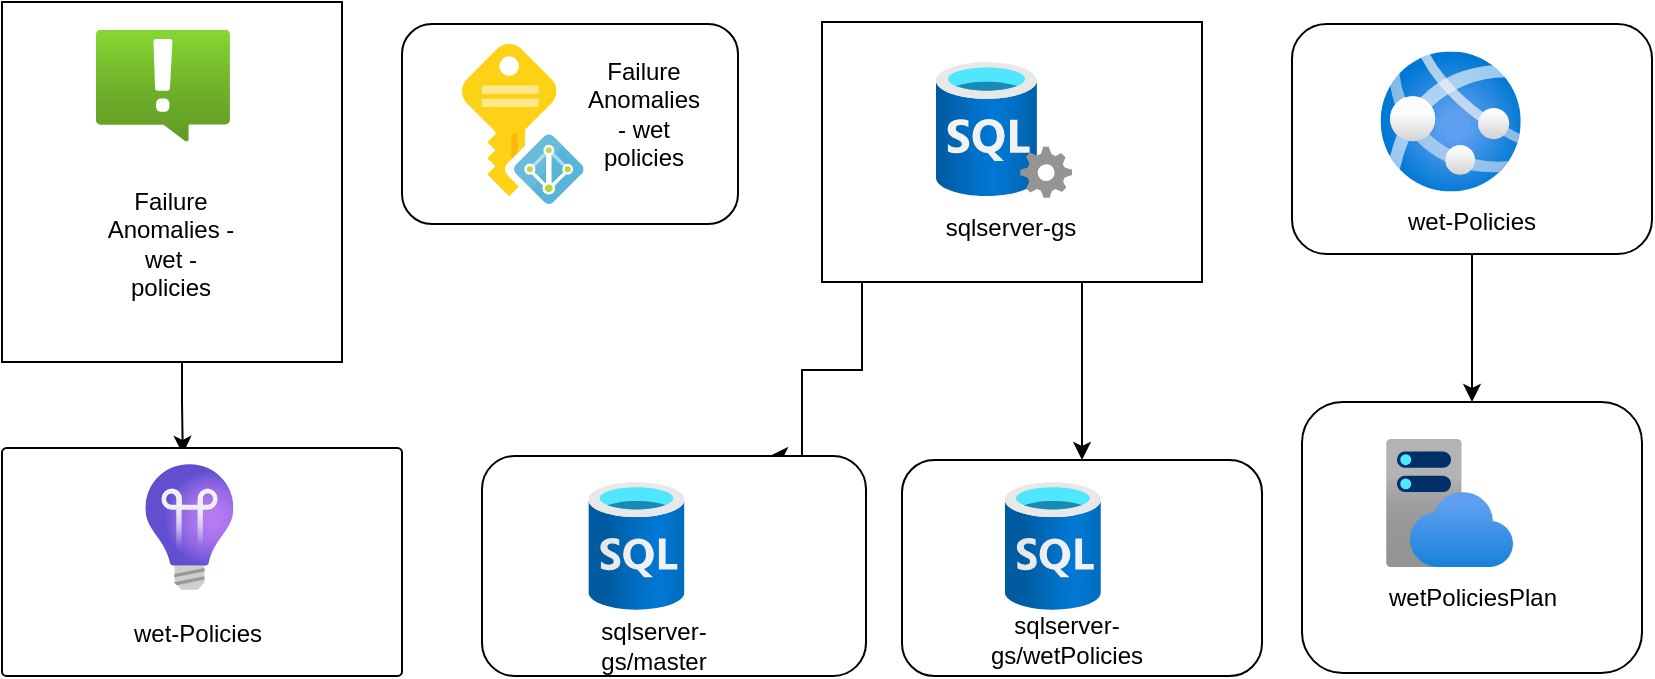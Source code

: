 <mxfile version="24.5.1" type="device">
  <diagram name="Page-1" id="rw448jPGANLNN--yA3nm">
    <mxGraphModel dx="954" dy="581" grid="1" gridSize="10" guides="1" tooltips="1" connect="1" arrows="1" fold="1" page="1" pageScale="1" pageWidth="850" pageHeight="1100" math="0" shadow="0">
      <root>
        <mxCell id="0" />
        <mxCell id="1" parent="0" />
        <mxCell id="_kohJ7C9W051CDHgxzWl-40" style="edgeStyle=orthogonalEdgeStyle;rounded=0;orthogonalLoop=1;jettySize=auto;html=1;entryX=0.5;entryY=0;entryDx=0;entryDy=0;" parent="1" source="_kohJ7C9W051CDHgxzWl-37" target="_kohJ7C9W051CDHgxzWl-39" edge="1">
          <mxGeometry relative="1" as="geometry" />
        </mxCell>
        <mxCell id="_kohJ7C9W051CDHgxzWl-29" style="edgeStyle=orthogonalEdgeStyle;rounded=0;orthogonalLoop=1;jettySize=auto;html=1;entryX=0.75;entryY=0;entryDx=0;entryDy=0;" parent="1" source="_kohJ7C9W051CDHgxzWl-21" target="_kohJ7C9W051CDHgxzWl-22" edge="1">
          <mxGeometry relative="1" as="geometry">
            <Array as="points">
              <mxPoint x="441" y="384" />
              <mxPoint x="411" y="384" />
              <mxPoint x="411" y="427" />
            </Array>
          </mxGeometry>
        </mxCell>
        <mxCell id="_kohJ7C9W051CDHgxzWl-35" style="edgeStyle=orthogonalEdgeStyle;rounded=0;orthogonalLoop=1;jettySize=auto;html=1;" parent="1" source="_kohJ7C9W051CDHgxzWl-33" target="_kohJ7C9W051CDHgxzWl-25" edge="1">
          <mxGeometry relative="1" as="geometry">
            <Array as="points">
              <mxPoint x="551" y="350" />
              <mxPoint x="551" y="350" />
            </Array>
          </mxGeometry>
        </mxCell>
        <mxCell id="_kohJ7C9W051CDHgxzWl-45" style="edgeStyle=orthogonalEdgeStyle;rounded=0;orthogonalLoop=1;jettySize=auto;html=1;entryX=0.452;entryY=0.026;entryDx=0;entryDy=0;entryPerimeter=0;" parent="1" source="_kohJ7C9W051CDHgxzWl-43" target="_kohJ7C9W051CDHgxzWl-36" edge="1">
          <mxGeometry relative="1" as="geometry">
            <Array as="points">
              <mxPoint x="101" y="400" />
              <mxPoint x="101" y="400" />
            </Array>
          </mxGeometry>
        </mxCell>
        <mxCell id="BPaLhdbYx3CyqS7WtSdo-1" value="" style="group" vertex="1" connectable="0" parent="1">
          <mxGeometry x="656" y="211" width="180" height="115" as="geometry" />
        </mxCell>
        <mxCell id="_kohJ7C9W051CDHgxzWl-37" value="" style="rounded=1;whiteSpace=wrap;html=1;" parent="BPaLhdbYx3CyqS7WtSdo-1" vertex="1">
          <mxGeometry width="180" height="115.0" as="geometry" />
        </mxCell>
        <mxCell id="_kohJ7C9W051CDHgxzWl-6" value="" style="image;aspect=fixed;html=1;points=[];align=center;fontSize=12;image=img/lib/azure2/app_services/App_Services.svg;" parent="BPaLhdbYx3CyqS7WtSdo-1" vertex="1">
          <mxGeometry x="44.286" y="13.69" width="70.095" height="70.095" as="geometry" />
        </mxCell>
        <mxCell id="_kohJ7C9W051CDHgxzWl-38" value="wet-Policies" style="text;html=1;align=center;verticalAlign=middle;whiteSpace=wrap;rounded=0;" parent="BPaLhdbYx3CyqS7WtSdo-1" vertex="1">
          <mxGeometry x="47.143" y="82.143" width="85.714" height="32.857" as="geometry" />
        </mxCell>
        <mxCell id="BPaLhdbYx3CyqS7WtSdo-2" value="" style="group" vertex="1" connectable="0" parent="1">
          <mxGeometry x="661" y="400" width="170" height="135.5" as="geometry" />
        </mxCell>
        <mxCell id="_kohJ7C9W051CDHgxzWl-39" value="" style="rounded=1;whiteSpace=wrap;html=1;" parent="BPaLhdbYx3CyqS7WtSdo-2" vertex="1">
          <mxGeometry width="170" height="135.5" as="geometry" />
        </mxCell>
        <mxCell id="_kohJ7C9W051CDHgxzWl-7" value="" style="image;aspect=fixed;html=1;points=[];align=center;fontSize=12;image=img/lib/azure2/app_services/App_Service_Plans.svg;" parent="BPaLhdbYx3CyqS7WtSdo-2" vertex="1">
          <mxGeometry x="41.825" y="18.5" width="64" height="64" as="geometry" />
        </mxCell>
        <mxCell id="_kohJ7C9W051CDHgxzWl-41" value="wetPoliciesPlan" style="text;html=1;align=center;verticalAlign=middle;whiteSpace=wrap;rounded=0;" parent="BPaLhdbYx3CyqS7WtSdo-2" vertex="1">
          <mxGeometry x="44.524" y="82.5" width="80.952" height="30" as="geometry" />
        </mxCell>
        <mxCell id="BPaLhdbYx3CyqS7WtSdo-3" value="" style="group" vertex="1" connectable="0" parent="1">
          <mxGeometry x="421" y="210" width="190" height="130" as="geometry" />
        </mxCell>
        <mxCell id="_kohJ7C9W051CDHgxzWl-21" value="" style="rounded=0;whiteSpace=wrap;html=1;" parent="BPaLhdbYx3CyqS7WtSdo-3" vertex="1">
          <mxGeometry width="190" height="130" as="geometry" />
        </mxCell>
        <mxCell id="_kohJ7C9W051CDHgxzWl-3" value="" style="image;aspect=fixed;html=1;points=[];align=center;fontSize=12;image=img/lib/azure2/databases/SQL_Server.svg;" parent="BPaLhdbYx3CyqS7WtSdo-3" vertex="1">
          <mxGeometry x="57" y="20" width="68" height="68" as="geometry" />
        </mxCell>
        <mxCell id="_kohJ7C9W051CDHgxzWl-33" value="sqlserver-gs" style="text;html=1;align=center;verticalAlign=middle;whiteSpace=wrap;rounded=0;" parent="BPaLhdbYx3CyqS7WtSdo-3" vertex="1">
          <mxGeometry x="54.286" y="88" width="81.429" height="30" as="geometry" />
        </mxCell>
        <mxCell id="BPaLhdbYx3CyqS7WtSdo-4" value="" style="group" vertex="1" connectable="0" parent="1">
          <mxGeometry x="461" y="429" width="180" height="108" as="geometry" />
        </mxCell>
        <mxCell id="_kohJ7C9W051CDHgxzWl-25" value="" style="rounded=1;whiteSpace=wrap;html=1;" parent="BPaLhdbYx3CyqS7WtSdo-4" vertex="1">
          <mxGeometry width="180" height="108" as="geometry" />
        </mxCell>
        <mxCell id="_kohJ7C9W051CDHgxzWl-2" value="" style="image;aspect=fixed;html=1;points=[];align=center;fontSize=12;image=img/lib/azure2/databases/SQL_Database.svg;" parent="BPaLhdbYx3CyqS7WtSdo-4" vertex="1">
          <mxGeometry x="51.429" y="11" width="48" height="64" as="geometry" />
        </mxCell>
        <mxCell id="_kohJ7C9W051CDHgxzWl-26" value="sqlserver-gs/wetPolicies" style="text;html=1;align=center;verticalAlign=middle;whiteSpace=wrap;rounded=0;" parent="BPaLhdbYx3CyqS7WtSdo-4" vertex="1">
          <mxGeometry x="43.714" y="75" width="77.143" height="30" as="geometry" />
        </mxCell>
        <mxCell id="BPaLhdbYx3CyqS7WtSdo-5" value="" style="group" vertex="1" connectable="0" parent="1">
          <mxGeometry x="251" y="427" width="192" height="110" as="geometry" />
        </mxCell>
        <mxCell id="_kohJ7C9W051CDHgxzWl-22" value="" style="rounded=1;whiteSpace=wrap;html=1;" parent="BPaLhdbYx3CyqS7WtSdo-5" vertex="1">
          <mxGeometry width="192" height="110" as="geometry" />
        </mxCell>
        <mxCell id="_kohJ7C9W051CDHgxzWl-1" value="" style="image;aspect=fixed;html=1;points=[];align=center;fontSize=12;image=img/lib/azure2/databases/SQL_Database.svg;" parent="BPaLhdbYx3CyqS7WtSdo-5" vertex="1">
          <mxGeometry x="53.211" y="13" width="48" height="64" as="geometry" />
        </mxCell>
        <mxCell id="_kohJ7C9W051CDHgxzWl-9" value="sqlserver-gs/master" style="text;html=1;align=center;verticalAlign=middle;whiteSpace=wrap;rounded=0;" parent="BPaLhdbYx3CyqS7WtSdo-5" vertex="1">
          <mxGeometry x="44.983" y="80" width="82.286" height="30" as="geometry" />
        </mxCell>
        <mxCell id="BPaLhdbYx3CyqS7WtSdo-6" value="" style="group" vertex="1" connectable="0" parent="1">
          <mxGeometry x="211" y="211" width="168" height="100" as="geometry" />
        </mxCell>
        <mxCell id="_kohJ7C9W051CDHgxzWl-18" value="" style="rounded=1;whiteSpace=wrap;html=1;" parent="BPaLhdbYx3CyqS7WtSdo-6" vertex="1">
          <mxGeometry width="168" height="100" as="geometry" />
        </mxCell>
        <mxCell id="_kohJ7C9W051CDHgxzWl-4" value="" style="image;sketch=0;aspect=fixed;html=1;points=[];align=center;fontSize=12;image=img/lib/mscae/Managed_Identities.svg;direction=east;" parent="BPaLhdbYx3CyqS7WtSdo-6" vertex="1">
          <mxGeometry x="30.0" y="10" width="60.8" height="80" as="geometry" />
        </mxCell>
        <mxCell id="_kohJ7C9W051CDHgxzWl-12" value="Failure Anomalies - wet policies" style="text;html=1;align=center;verticalAlign=middle;whiteSpace=wrap;rounded=0;" parent="BPaLhdbYx3CyqS7WtSdo-6" vertex="1">
          <mxGeometry x="90.8" y="30" width="60" height="30" as="geometry" />
        </mxCell>
        <mxCell id="BPaLhdbYx3CyqS7WtSdo-7" value="" style="group" vertex="1" connectable="0" parent="1">
          <mxGeometry x="11" y="200" width="170" height="180" as="geometry" />
        </mxCell>
        <mxCell id="_kohJ7C9W051CDHgxzWl-43" value="" style="rounded=0;whiteSpace=wrap;html=1;" parent="BPaLhdbYx3CyqS7WtSdo-7" vertex="1">
          <mxGeometry width="170" height="180" as="geometry" />
        </mxCell>
        <mxCell id="_kohJ7C9W051CDHgxzWl-42" value="" style="image;aspect=fixed;html=1;points=[];align=center;fontSize=12;image=img/lib/azure2/management_governance/Alerts.svg;" parent="BPaLhdbYx3CyqS7WtSdo-7" vertex="1">
          <mxGeometry x="46.974" y="13.846" width="67" height="56.0" as="geometry" />
        </mxCell>
        <mxCell id="_kohJ7C9W051CDHgxzWl-44" value="Failure Anomalies - wet - policies" style="text;html=1;align=center;verticalAlign=middle;whiteSpace=wrap;rounded=0;" parent="BPaLhdbYx3CyqS7WtSdo-7" vertex="1">
          <mxGeometry x="50.888" y="100.385" width="67.105" height="41.538" as="geometry" />
        </mxCell>
        <mxCell id="BPaLhdbYx3CyqS7WtSdo-8" value="" style="group" vertex="1" connectable="0" parent="1">
          <mxGeometry x="11" y="423" width="200" height="114" as="geometry" />
        </mxCell>
        <mxCell id="_kohJ7C9W051CDHgxzWl-36" value="" style="rounded=1;whiteSpace=wrap;html=1;arcSize=2;" parent="BPaLhdbYx3CyqS7WtSdo-8" vertex="1">
          <mxGeometry width="200.0" height="114" as="geometry" />
        </mxCell>
        <mxCell id="_kohJ7C9W051CDHgxzWl-5" value="" style="image;aspect=fixed;html=1;points=[];align=center;fontSize=12;image=img/lib/azure2/devops/Application_Insights.svg;" parent="BPaLhdbYx3CyqS7WtSdo-8" vertex="1">
          <mxGeometry x="71.687" y="8" width="44" height="63" as="geometry" />
        </mxCell>
        <mxCell id="_kohJ7C9W051CDHgxzWl-15" value="wet-Policies" style="text;html=1;align=center;verticalAlign=middle;whiteSpace=wrap;rounded=0;" parent="BPaLhdbYx3CyqS7WtSdo-8" vertex="1">
          <mxGeometry x="62.048" y="78" width="72.289" height="30" as="geometry" />
        </mxCell>
      </root>
    </mxGraphModel>
  </diagram>
</mxfile>
